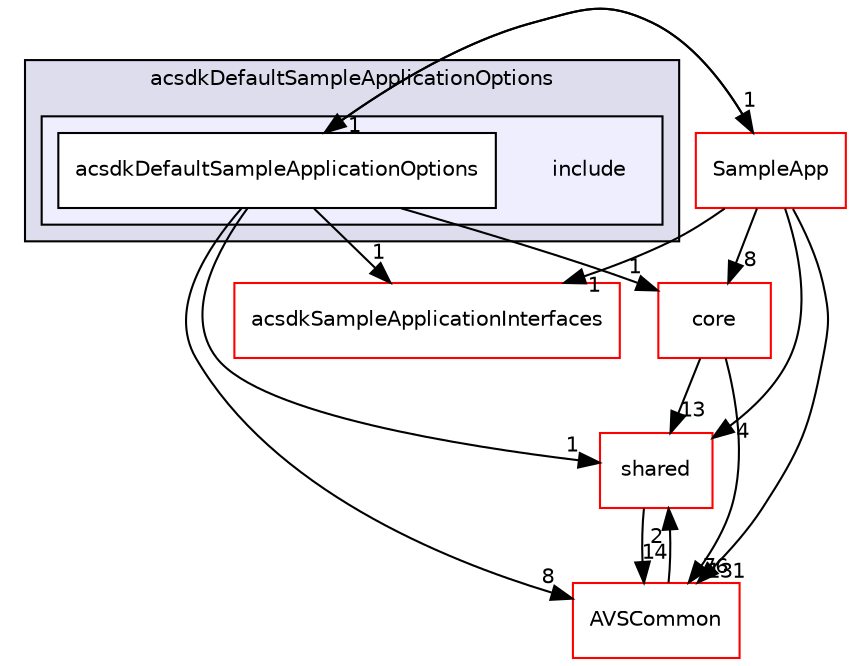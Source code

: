 digraph "/workplace/avs-device-sdk/applications/acsdkDefaultSampleApplicationOptions/include" {
  compound=true
  node [ fontsize="10", fontname="Helvetica"];
  edge [ labelfontsize="10", labelfontname="Helvetica"];
  subgraph clusterdir_d6da89875b90c7534db985b27b13c6a1 {
    graph [ bgcolor="#ddddee", pencolor="black", label="acsdkDefaultSampleApplicationOptions" fontname="Helvetica", fontsize="10", URL="dir_d6da89875b90c7534db985b27b13c6a1.html"]
  subgraph clusterdir_96662114b0555d18ae9ac759ea479a23 {
    graph [ bgcolor="#eeeeff", pencolor="black", label="" URL="dir_96662114b0555d18ae9ac759ea479a23.html"];
    dir_96662114b0555d18ae9ac759ea479a23 [shape=plaintext label="include"];
    dir_6c1b6ed9fa9a91eabcfd6dab71151915 [shape=box label="acsdkDefaultSampleApplicationOptions" color="black" fillcolor="white" style="filled" URL="dir_6c1b6ed9fa9a91eabcfd6dab71151915.html"];
  }
  }
  dir_0c573f6f99f98abb37dc81ba5bc6038c [shape=box label="acsdkSampleApplicationInterfaces" fillcolor="white" style="filled" color="red" URL="dir_0c573f6f99f98abb37dc81ba5bc6038c.html"];
  dir_9982052f7ce695d12571567315b2fafa [shape=box label="shared" fillcolor="white" style="filled" color="red" URL="dir_9982052f7ce695d12571567315b2fafa.html"];
  dir_69fa8d0f4fee2820ffc8601fbf428b42 [shape=box label="SampleApp" fillcolor="white" style="filled" color="red" URL="dir_69fa8d0f4fee2820ffc8601fbf428b42.html"];
  dir_13e65effb2bde530b17b3d5eefcd0266 [shape=box label="AVSCommon" fillcolor="white" style="filled" color="red" URL="dir_13e65effb2bde530b17b3d5eefcd0266.html"];
  dir_4270bfced15e0e73154b13468c7c9ad9 [shape=box label="core" fillcolor="white" style="filled" color="red" URL="dir_4270bfced15e0e73154b13468c7c9ad9.html"];
  dir_9982052f7ce695d12571567315b2fafa->dir_13e65effb2bde530b17b3d5eefcd0266 [headlabel="14", labeldistance=1.5 headhref="dir_000598_000017.html"];
  dir_69fa8d0f4fee2820ffc8601fbf428b42->dir_0c573f6f99f98abb37dc81ba5bc6038c [headlabel="1", labeldistance=1.5 headhref="dir_000117_000110.html"];
  dir_69fa8d0f4fee2820ffc8601fbf428b42->dir_9982052f7ce695d12571567315b2fafa [headlabel="4", labeldistance=1.5 headhref="dir_000117_000598.html"];
  dir_69fa8d0f4fee2820ffc8601fbf428b42->dir_6c1b6ed9fa9a91eabcfd6dab71151915 [headlabel="1", labeldistance=1.5 headhref="dir_000117_000072.html"];
  dir_69fa8d0f4fee2820ffc8601fbf428b42->dir_13e65effb2bde530b17b3d5eefcd0266 [headlabel="131", labeldistance=1.5 headhref="dir_000117_000017.html"];
  dir_69fa8d0f4fee2820ffc8601fbf428b42->dir_4270bfced15e0e73154b13468c7c9ad9 [headlabel="8", labeldistance=1.5 headhref="dir_000117_000461.html"];
  dir_6c1b6ed9fa9a91eabcfd6dab71151915->dir_0c573f6f99f98abb37dc81ba5bc6038c [headlabel="1", labeldistance=1.5 headhref="dir_000072_000110.html"];
  dir_6c1b6ed9fa9a91eabcfd6dab71151915->dir_9982052f7ce695d12571567315b2fafa [headlabel="1", labeldistance=1.5 headhref="dir_000072_000598.html"];
  dir_6c1b6ed9fa9a91eabcfd6dab71151915->dir_69fa8d0f4fee2820ffc8601fbf428b42 [headlabel="1", labeldistance=1.5 headhref="dir_000072_000117.html"];
  dir_6c1b6ed9fa9a91eabcfd6dab71151915->dir_13e65effb2bde530b17b3d5eefcd0266 [headlabel="8", labeldistance=1.5 headhref="dir_000072_000017.html"];
  dir_6c1b6ed9fa9a91eabcfd6dab71151915->dir_4270bfced15e0e73154b13468c7c9ad9 [headlabel="1", labeldistance=1.5 headhref="dir_000072_000461.html"];
  dir_13e65effb2bde530b17b3d5eefcd0266->dir_9982052f7ce695d12571567315b2fafa [headlabel="2", labeldistance=1.5 headhref="dir_000017_000598.html"];
  dir_4270bfced15e0e73154b13468c7c9ad9->dir_9982052f7ce695d12571567315b2fafa [headlabel="13", labeldistance=1.5 headhref="dir_000461_000598.html"];
  dir_4270bfced15e0e73154b13468c7c9ad9->dir_13e65effb2bde530b17b3d5eefcd0266 [headlabel="76", labeldistance=1.5 headhref="dir_000461_000017.html"];
}
